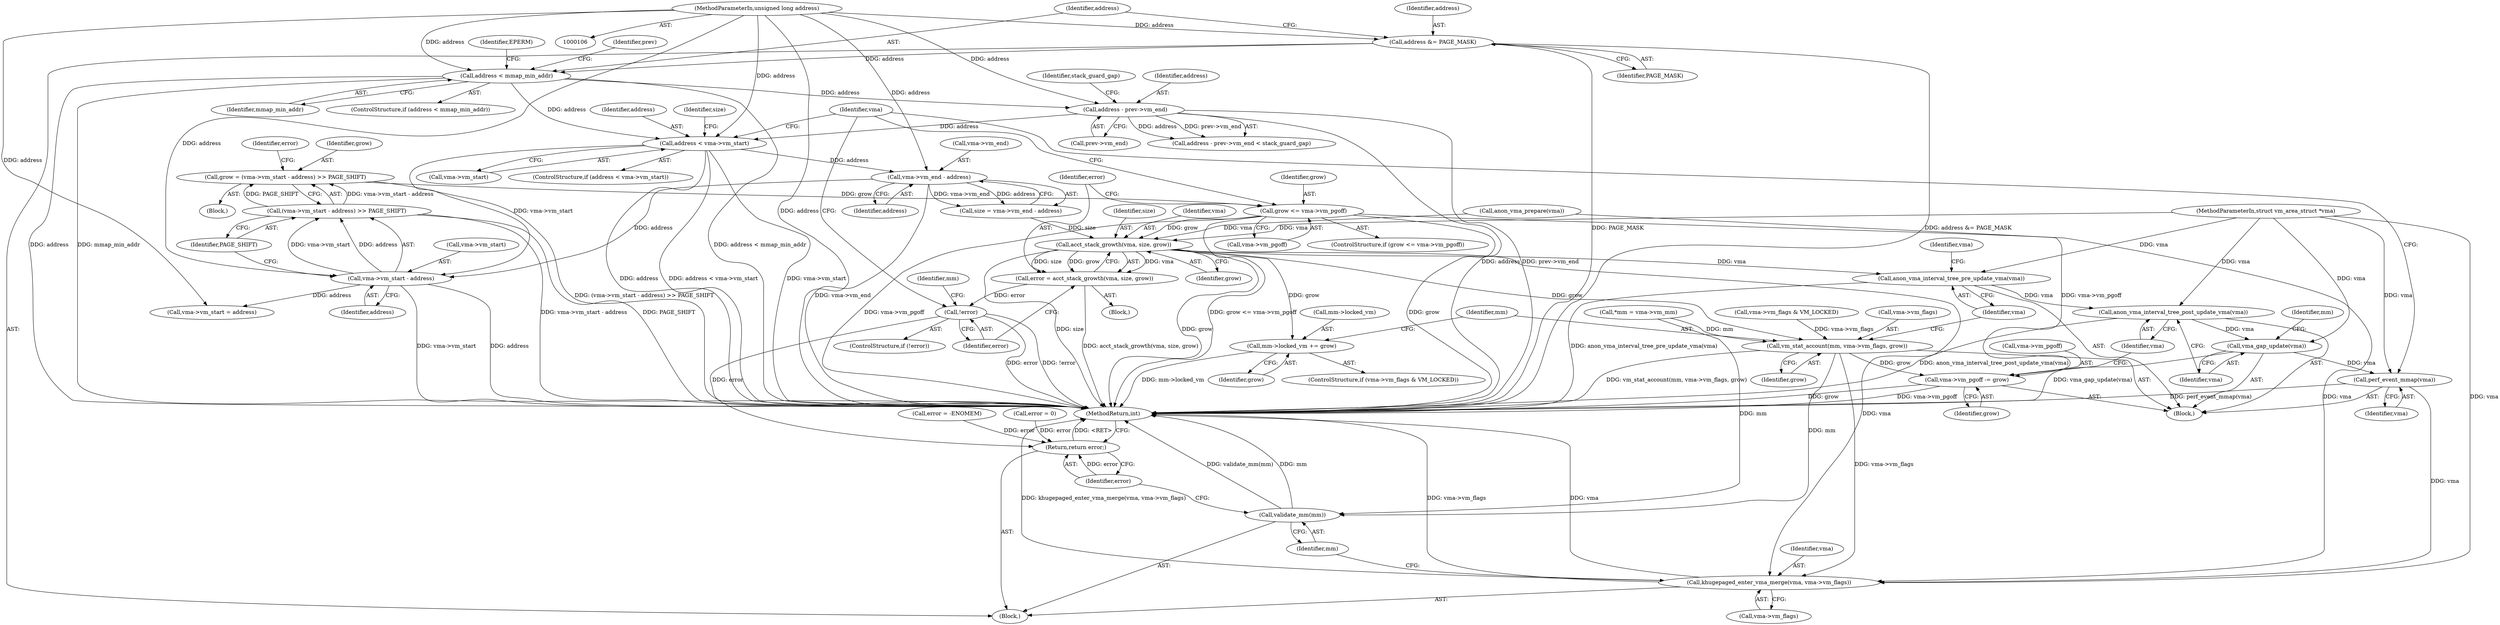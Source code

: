 digraph "0_linux_0a1d52994d440e21def1c2174932410b4f2a98a1@integer" {
"1000194" [label="(Call,grow = (vma->vm_start - address) >> PAGE_SHIFT)"];
"1000196" [label="(Call,(vma->vm_start - address) >> PAGE_SHIFT)"];
"1000197" [label="(Call,vma->vm_start - address)"];
"1000179" [label="(Call,address < vma->vm_start)"];
"1000158" [label="(Call,address - prev->vm_end)"];
"1000125" [label="(Call,address < mmap_min_addr)"];
"1000121" [label="(Call,address &= PAGE_MASK)"];
"1000108" [label="(MethodParameterIn,unsigned long address)"];
"1000189" [label="(Call,vma->vm_end - address)"];
"1000208" [label="(Call,grow <= vma->vm_pgoff)"];
"1000216" [label="(Call,acct_stack_growth(vma, size, grow))"];
"1000214" [label="(Call,error = acct_stack_growth(vma, size, grow))"];
"1000221" [label="(Call,!error)"];
"1000280" [label="(Return,return error;)"];
"1000235" [label="(Call,mm->locked_vm += grow)"];
"1000240" [label="(Call,vm_stat_account(mm, vma->vm_flags, grow))"];
"1000253" [label="(Call,vma->vm_pgoff -= grow)"];
"1000273" [label="(Call,khugepaged_enter_vma_merge(vma, vma->vm_flags))"];
"1000278" [label="(Call,validate_mm(mm))"];
"1000246" [label="(Call,anon_vma_interval_tree_pre_update_vma(vma))"];
"1000258" [label="(Call,anon_vma_interval_tree_post_update_vma(vma))"];
"1000260" [label="(Call,vma_gap_update(vma))"];
"1000267" [label="(Call,perf_event_mmap(vma))"];
"1000203" [label="(Call,error = -ENOMEM)"];
"1000246" [label="(Call,anon_vma_interval_tree_pre_update_vma(vma))"];
"1000248" [label="(Call,vma->vm_start = address)"];
"1000257" [label="(Identifier,grow)"];
"1000127" [label="(Identifier,mmap_min_addr)"];
"1000157" [label="(Call,address - prev->vm_end < stack_guard_gap)"];
"1000126" [label="(Identifier,address)"];
"1000204" [label="(Identifier,error)"];
"1000213" [label="(Block,)"];
"1000194" [label="(Call,grow = (vma->vm_start - address) >> PAGE_SHIFT)"];
"1000215" [label="(Identifier,error)"];
"1000280" [label="(Return,return error;)"];
"1000282" [label="(MethodReturn,int)"];
"1000245" [label="(Identifier,grow)"];
"1000163" [label="(Identifier,stack_guard_gap)"];
"1000195" [label="(Identifier,grow)"];
"1000271" [label="(Identifier,vma)"];
"1000122" [label="(Identifier,address)"];
"1000268" [label="(Identifier,vma)"];
"1000196" [label="(Call,(vma->vm_start - address) >> PAGE_SHIFT)"];
"1000223" [label="(Block,)"];
"1000108" [label="(MethodParameterIn,unsigned long address)"];
"1000207" [label="(ControlStructure,if (grow <= vma->vm_pgoff))"];
"1000111" [label="(Call,*mm = vma->vm_mm)"];
"1000180" [label="(Identifier,address)"];
"1000235" [label="(Call,mm->locked_vm += grow)"];
"1000260" [label="(Call,vma_gap_update(vma))"];
"1000125" [label="(Call,address < mmap_min_addr)"];
"1000221" [label="(Call,!error)"];
"1000279" [label="(Identifier,mm)"];
"1000179" [label="(Call,address < vma->vm_start)"];
"1000273" [label="(Call,khugepaged_enter_vma_merge(vma, vma->vm_flags))"];
"1000230" [label="(Call,vma->vm_flags & VM_LOCKED)"];
"1000124" [label="(ControlStructure,if (address < mmap_min_addr))"];
"1000220" [label="(ControlStructure,if (!error))"];
"1000217" [label="(Identifier,vma)"];
"1000181" [label="(Call,vma->vm_start)"];
"1000236" [label="(Call,mm->locked_vm)"];
"1000267" [label="(Call,perf_event_mmap(vma))"];
"1000109" [label="(Block,)"];
"1000218" [label="(Identifier,size)"];
"1000239" [label="(Identifier,grow)"];
"1000210" [label="(Call,vma->vm_pgoff)"];
"1000123" [label="(Identifier,PAGE_MASK)"];
"1000219" [label="(Identifier,grow)"];
"1000202" [label="(Identifier,PAGE_SHIFT)"];
"1000250" [label="(Identifier,vma)"];
"1000229" [label="(ControlStructure,if (vma->vm_flags & VM_LOCKED))"];
"1000222" [label="(Identifier,error)"];
"1000198" [label="(Call,vma->vm_start)"];
"1000184" [label="(Block,)"];
"1000160" [label="(Call,prev->vm_end)"];
"1000208" [label="(Call,grow <= vma->vm_pgoff)"];
"1000254" [label="(Call,vma->vm_pgoff)"];
"1000209" [label="(Identifier,grow)"];
"1000259" [label="(Identifier,vma)"];
"1000121" [label="(Call,address &= PAGE_MASK)"];
"1000118" [label="(Call,error = 0)"];
"1000275" [label="(Call,vma->vm_flags)"];
"1000169" [label="(Call,anon_vma_prepare(vma))"];
"1000193" [label="(Identifier,address)"];
"1000197" [label="(Call,vma->vm_start - address)"];
"1000178" [label="(ControlStructure,if (address < vma->vm_start))"];
"1000190" [label="(Call,vma->vm_end)"];
"1000258" [label="(Call,anon_vma_interval_tree_post_update_vma(vma))"];
"1000278" [label="(Call,validate_mm(mm))"];
"1000216" [label="(Call,acct_stack_growth(vma, size, grow))"];
"1000130" [label="(Identifier,EPERM)"];
"1000158" [label="(Call,address - prev->vm_end)"];
"1000240" [label="(Call,vm_stat_account(mm, vma->vm_flags, grow))"];
"1000159" [label="(Identifier,address)"];
"1000132" [label="(Identifier,prev)"];
"1000189" [label="(Call,vma->vm_end - address)"];
"1000242" [label="(Call,vma->vm_flags)"];
"1000201" [label="(Identifier,address)"];
"1000265" [label="(Identifier,mm)"];
"1000241" [label="(Identifier,mm)"];
"1000227" [label="(Identifier,mm)"];
"1000274" [label="(Identifier,vma)"];
"1000107" [label="(MethodParameterIn,struct vm_area_struct *vma)"];
"1000253" [label="(Call,vma->vm_pgoff -= grow)"];
"1000188" [label="(Identifier,size)"];
"1000261" [label="(Identifier,vma)"];
"1000247" [label="(Identifier,vma)"];
"1000214" [label="(Call,error = acct_stack_growth(vma, size, grow))"];
"1000187" [label="(Call,size = vma->vm_end - address)"];
"1000281" [label="(Identifier,error)"];
"1000194" -> "1000184"  [label="AST: "];
"1000194" -> "1000196"  [label="CFG: "];
"1000195" -> "1000194"  [label="AST: "];
"1000196" -> "1000194"  [label="AST: "];
"1000204" -> "1000194"  [label="CFG: "];
"1000194" -> "1000282"  [label="DDG: (vma->vm_start - address) >> PAGE_SHIFT"];
"1000196" -> "1000194"  [label="DDG: vma->vm_start - address"];
"1000196" -> "1000194"  [label="DDG: PAGE_SHIFT"];
"1000194" -> "1000208"  [label="DDG: grow"];
"1000196" -> "1000202"  [label="CFG: "];
"1000197" -> "1000196"  [label="AST: "];
"1000202" -> "1000196"  [label="AST: "];
"1000196" -> "1000282"  [label="DDG: vma->vm_start - address"];
"1000196" -> "1000282"  [label="DDG: PAGE_SHIFT"];
"1000197" -> "1000196"  [label="DDG: vma->vm_start"];
"1000197" -> "1000196"  [label="DDG: address"];
"1000197" -> "1000201"  [label="CFG: "];
"1000198" -> "1000197"  [label="AST: "];
"1000201" -> "1000197"  [label="AST: "];
"1000202" -> "1000197"  [label="CFG: "];
"1000197" -> "1000282"  [label="DDG: address"];
"1000197" -> "1000282"  [label="DDG: vma->vm_start"];
"1000179" -> "1000197"  [label="DDG: vma->vm_start"];
"1000189" -> "1000197"  [label="DDG: address"];
"1000108" -> "1000197"  [label="DDG: address"];
"1000197" -> "1000248"  [label="DDG: address"];
"1000179" -> "1000178"  [label="AST: "];
"1000179" -> "1000181"  [label="CFG: "];
"1000180" -> "1000179"  [label="AST: "];
"1000181" -> "1000179"  [label="AST: "];
"1000188" -> "1000179"  [label="CFG: "];
"1000271" -> "1000179"  [label="CFG: "];
"1000179" -> "1000282"  [label="DDG: address < vma->vm_start"];
"1000179" -> "1000282"  [label="DDG: vma->vm_start"];
"1000179" -> "1000282"  [label="DDG: address"];
"1000158" -> "1000179"  [label="DDG: address"];
"1000125" -> "1000179"  [label="DDG: address"];
"1000108" -> "1000179"  [label="DDG: address"];
"1000179" -> "1000189"  [label="DDG: address"];
"1000158" -> "1000157"  [label="AST: "];
"1000158" -> "1000160"  [label="CFG: "];
"1000159" -> "1000158"  [label="AST: "];
"1000160" -> "1000158"  [label="AST: "];
"1000163" -> "1000158"  [label="CFG: "];
"1000158" -> "1000282"  [label="DDG: address"];
"1000158" -> "1000282"  [label="DDG: prev->vm_end"];
"1000158" -> "1000157"  [label="DDG: address"];
"1000158" -> "1000157"  [label="DDG: prev->vm_end"];
"1000125" -> "1000158"  [label="DDG: address"];
"1000108" -> "1000158"  [label="DDG: address"];
"1000125" -> "1000124"  [label="AST: "];
"1000125" -> "1000127"  [label="CFG: "];
"1000126" -> "1000125"  [label="AST: "];
"1000127" -> "1000125"  [label="AST: "];
"1000130" -> "1000125"  [label="CFG: "];
"1000132" -> "1000125"  [label="CFG: "];
"1000125" -> "1000282"  [label="DDG: address"];
"1000125" -> "1000282"  [label="DDG: address < mmap_min_addr"];
"1000125" -> "1000282"  [label="DDG: mmap_min_addr"];
"1000121" -> "1000125"  [label="DDG: address"];
"1000108" -> "1000125"  [label="DDG: address"];
"1000121" -> "1000109"  [label="AST: "];
"1000121" -> "1000123"  [label="CFG: "];
"1000122" -> "1000121"  [label="AST: "];
"1000123" -> "1000121"  [label="AST: "];
"1000126" -> "1000121"  [label="CFG: "];
"1000121" -> "1000282"  [label="DDG: PAGE_MASK"];
"1000121" -> "1000282"  [label="DDG: address &= PAGE_MASK"];
"1000108" -> "1000121"  [label="DDG: address"];
"1000108" -> "1000106"  [label="AST: "];
"1000108" -> "1000282"  [label="DDG: address"];
"1000108" -> "1000189"  [label="DDG: address"];
"1000108" -> "1000248"  [label="DDG: address"];
"1000189" -> "1000187"  [label="AST: "];
"1000189" -> "1000193"  [label="CFG: "];
"1000190" -> "1000189"  [label="AST: "];
"1000193" -> "1000189"  [label="AST: "];
"1000187" -> "1000189"  [label="CFG: "];
"1000189" -> "1000282"  [label="DDG: vma->vm_end"];
"1000189" -> "1000187"  [label="DDG: vma->vm_end"];
"1000189" -> "1000187"  [label="DDG: address"];
"1000208" -> "1000207"  [label="AST: "];
"1000208" -> "1000210"  [label="CFG: "];
"1000209" -> "1000208"  [label="AST: "];
"1000210" -> "1000208"  [label="AST: "];
"1000215" -> "1000208"  [label="CFG: "];
"1000271" -> "1000208"  [label="CFG: "];
"1000208" -> "1000282"  [label="DDG: grow"];
"1000208" -> "1000282"  [label="DDG: vma->vm_pgoff"];
"1000208" -> "1000282"  [label="DDG: grow <= vma->vm_pgoff"];
"1000208" -> "1000216"  [label="DDG: grow"];
"1000208" -> "1000253"  [label="DDG: vma->vm_pgoff"];
"1000216" -> "1000214"  [label="AST: "];
"1000216" -> "1000219"  [label="CFG: "];
"1000217" -> "1000216"  [label="AST: "];
"1000218" -> "1000216"  [label="AST: "];
"1000219" -> "1000216"  [label="AST: "];
"1000214" -> "1000216"  [label="CFG: "];
"1000216" -> "1000282"  [label="DDG: grow"];
"1000216" -> "1000282"  [label="DDG: size"];
"1000216" -> "1000214"  [label="DDG: vma"];
"1000216" -> "1000214"  [label="DDG: size"];
"1000216" -> "1000214"  [label="DDG: grow"];
"1000169" -> "1000216"  [label="DDG: vma"];
"1000107" -> "1000216"  [label="DDG: vma"];
"1000187" -> "1000216"  [label="DDG: size"];
"1000216" -> "1000235"  [label="DDG: grow"];
"1000216" -> "1000240"  [label="DDG: grow"];
"1000216" -> "1000246"  [label="DDG: vma"];
"1000216" -> "1000273"  [label="DDG: vma"];
"1000214" -> "1000213"  [label="AST: "];
"1000215" -> "1000214"  [label="AST: "];
"1000222" -> "1000214"  [label="CFG: "];
"1000214" -> "1000282"  [label="DDG: acct_stack_growth(vma, size, grow)"];
"1000214" -> "1000221"  [label="DDG: error"];
"1000221" -> "1000220"  [label="AST: "];
"1000221" -> "1000222"  [label="CFG: "];
"1000222" -> "1000221"  [label="AST: "];
"1000227" -> "1000221"  [label="CFG: "];
"1000271" -> "1000221"  [label="CFG: "];
"1000221" -> "1000282"  [label="DDG: !error"];
"1000221" -> "1000282"  [label="DDG: error"];
"1000221" -> "1000280"  [label="DDG: error"];
"1000280" -> "1000109"  [label="AST: "];
"1000280" -> "1000281"  [label="CFG: "];
"1000281" -> "1000280"  [label="AST: "];
"1000282" -> "1000280"  [label="CFG: "];
"1000280" -> "1000282"  [label="DDG: <RET>"];
"1000281" -> "1000280"  [label="DDG: error"];
"1000118" -> "1000280"  [label="DDG: error"];
"1000203" -> "1000280"  [label="DDG: error"];
"1000235" -> "1000229"  [label="AST: "];
"1000235" -> "1000239"  [label="CFG: "];
"1000236" -> "1000235"  [label="AST: "];
"1000239" -> "1000235"  [label="AST: "];
"1000241" -> "1000235"  [label="CFG: "];
"1000235" -> "1000282"  [label="DDG: mm->locked_vm"];
"1000240" -> "1000223"  [label="AST: "];
"1000240" -> "1000245"  [label="CFG: "];
"1000241" -> "1000240"  [label="AST: "];
"1000242" -> "1000240"  [label="AST: "];
"1000245" -> "1000240"  [label="AST: "];
"1000247" -> "1000240"  [label="CFG: "];
"1000240" -> "1000282"  [label="DDG: vm_stat_account(mm, vma->vm_flags, grow)"];
"1000111" -> "1000240"  [label="DDG: mm"];
"1000230" -> "1000240"  [label="DDG: vma->vm_flags"];
"1000240" -> "1000253"  [label="DDG: grow"];
"1000240" -> "1000273"  [label="DDG: vma->vm_flags"];
"1000240" -> "1000278"  [label="DDG: mm"];
"1000253" -> "1000223"  [label="AST: "];
"1000253" -> "1000257"  [label="CFG: "];
"1000254" -> "1000253"  [label="AST: "];
"1000257" -> "1000253"  [label="AST: "];
"1000259" -> "1000253"  [label="CFG: "];
"1000253" -> "1000282"  [label="DDG: vma->vm_pgoff"];
"1000253" -> "1000282"  [label="DDG: grow"];
"1000273" -> "1000109"  [label="AST: "];
"1000273" -> "1000275"  [label="CFG: "];
"1000274" -> "1000273"  [label="AST: "];
"1000275" -> "1000273"  [label="AST: "];
"1000279" -> "1000273"  [label="CFG: "];
"1000273" -> "1000282"  [label="DDG: vma->vm_flags"];
"1000273" -> "1000282"  [label="DDG: vma"];
"1000273" -> "1000282"  [label="DDG: khugepaged_enter_vma_merge(vma, vma->vm_flags)"];
"1000267" -> "1000273"  [label="DDG: vma"];
"1000169" -> "1000273"  [label="DDG: vma"];
"1000107" -> "1000273"  [label="DDG: vma"];
"1000278" -> "1000109"  [label="AST: "];
"1000278" -> "1000279"  [label="CFG: "];
"1000279" -> "1000278"  [label="AST: "];
"1000281" -> "1000278"  [label="CFG: "];
"1000278" -> "1000282"  [label="DDG: validate_mm(mm)"];
"1000278" -> "1000282"  [label="DDG: mm"];
"1000111" -> "1000278"  [label="DDG: mm"];
"1000246" -> "1000223"  [label="AST: "];
"1000246" -> "1000247"  [label="CFG: "];
"1000247" -> "1000246"  [label="AST: "];
"1000250" -> "1000246"  [label="CFG: "];
"1000246" -> "1000282"  [label="DDG: anon_vma_interval_tree_pre_update_vma(vma)"];
"1000107" -> "1000246"  [label="DDG: vma"];
"1000246" -> "1000258"  [label="DDG: vma"];
"1000258" -> "1000223"  [label="AST: "];
"1000258" -> "1000259"  [label="CFG: "];
"1000259" -> "1000258"  [label="AST: "];
"1000261" -> "1000258"  [label="CFG: "];
"1000258" -> "1000282"  [label="DDG: anon_vma_interval_tree_post_update_vma(vma)"];
"1000107" -> "1000258"  [label="DDG: vma"];
"1000258" -> "1000260"  [label="DDG: vma"];
"1000260" -> "1000223"  [label="AST: "];
"1000260" -> "1000261"  [label="CFG: "];
"1000261" -> "1000260"  [label="AST: "];
"1000265" -> "1000260"  [label="CFG: "];
"1000260" -> "1000282"  [label="DDG: vma_gap_update(vma)"];
"1000107" -> "1000260"  [label="DDG: vma"];
"1000260" -> "1000267"  [label="DDG: vma"];
"1000267" -> "1000223"  [label="AST: "];
"1000267" -> "1000268"  [label="CFG: "];
"1000268" -> "1000267"  [label="AST: "];
"1000271" -> "1000267"  [label="CFG: "];
"1000267" -> "1000282"  [label="DDG: perf_event_mmap(vma)"];
"1000107" -> "1000267"  [label="DDG: vma"];
}
